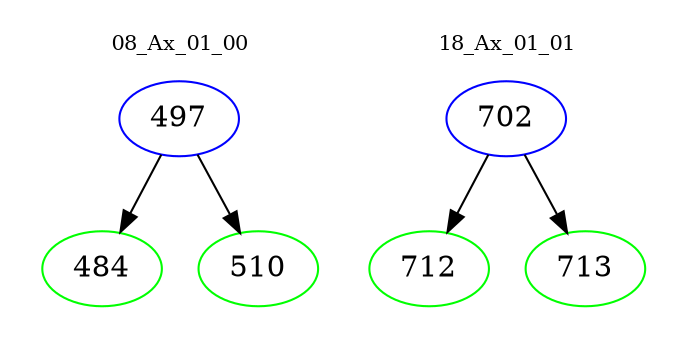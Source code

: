 digraph{
subgraph cluster_0 {
color = white
label = "08_Ax_01_00";
fontsize=10;
T0_497 [label="497", color="blue"]
T0_497 -> T0_484 [color="black"]
T0_484 [label="484", color="green"]
T0_497 -> T0_510 [color="black"]
T0_510 [label="510", color="green"]
}
subgraph cluster_1 {
color = white
label = "18_Ax_01_01";
fontsize=10;
T1_702 [label="702", color="blue"]
T1_702 -> T1_712 [color="black"]
T1_712 [label="712", color="green"]
T1_702 -> T1_713 [color="black"]
T1_713 [label="713", color="green"]
}
}
